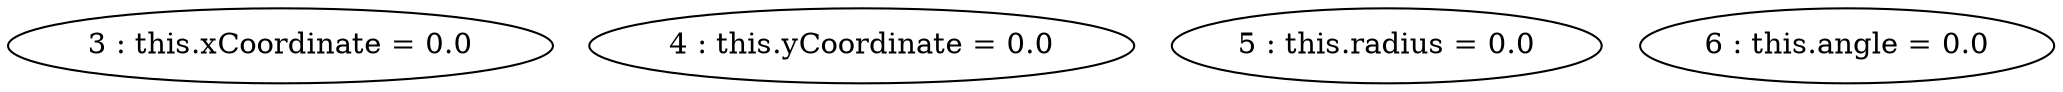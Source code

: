 digraph G {
"3 : this.xCoordinate = 0.0"
"4 : this.yCoordinate = 0.0"
"5 : this.radius = 0.0"
"6 : this.angle = 0.0"
}